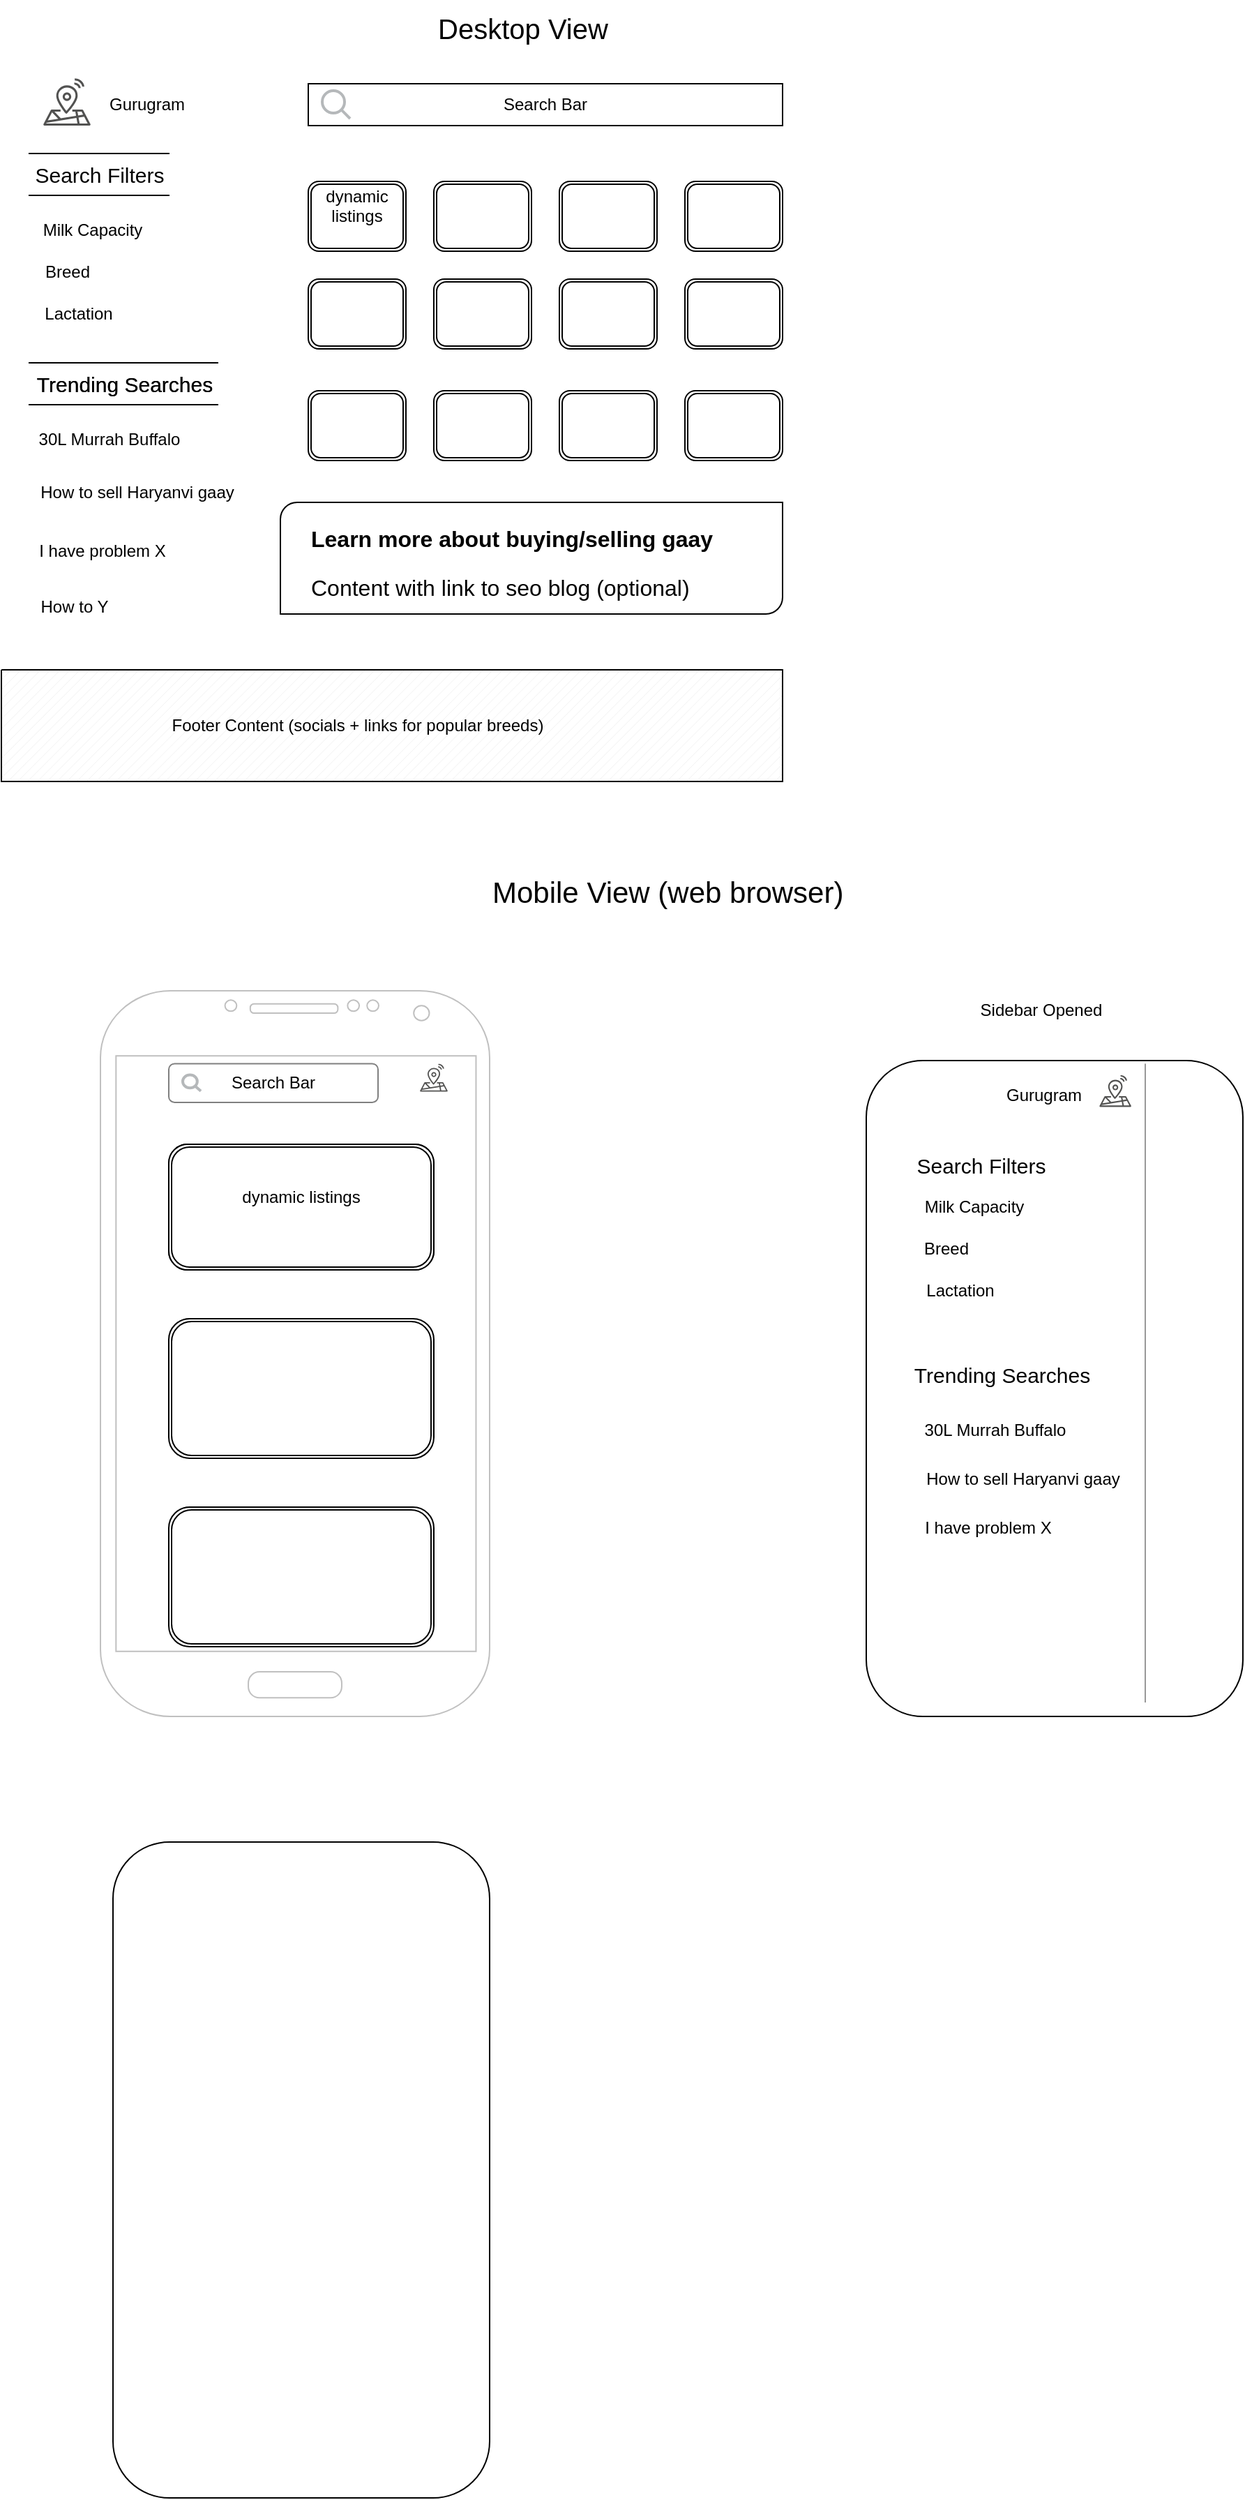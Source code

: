 <mxfile version="24.4.7" type="github">
  <diagram name="Page-1" id="HL-EhzjaIxrxedGsTlQi">
    <mxGraphModel dx="1224" dy="734" grid="1" gridSize="10" guides="1" tooltips="1" connect="1" arrows="1" fold="1" page="1" pageScale="1" pageWidth="827" pageHeight="1169" math="0" shadow="0">
      <root>
        <mxCell id="0" />
        <mxCell id="1" parent="0" />
        <mxCell id="BVAii4xaY5nyKQLo3ADb-11" value="" style="shape=ext;double=1;rounded=1;whiteSpace=wrap;html=1;" vertex="1" parent="1">
          <mxGeometry x="720" y="829.99" width="190" height="100" as="geometry" />
        </mxCell>
        <mxCell id="Of4VmwByg9G7YErORbnD-1" value="Desktop View" style="text;html=1;align=center;verticalAlign=middle;whiteSpace=wrap;rounded=0;fontSize=20;" parent="1" vertex="1">
          <mxGeometry x="334" y="40" width="160" height="40" as="geometry" />
        </mxCell>
        <mxCell id="Of4VmwByg9G7YErORbnD-2" value="Search Bar" style="rounded=0;whiteSpace=wrap;html=1;" parent="1" vertex="1">
          <mxGeometry x="260" y="100" width="340" height="30" as="geometry" />
        </mxCell>
        <mxCell id="Of4VmwByg9G7YErORbnD-3" value="dynamic listings&lt;div&gt;&lt;br&gt;&lt;/div&gt;" style="shape=ext;double=1;rounded=1;whiteSpace=wrap;html=1;" parent="1" vertex="1">
          <mxGeometry x="260" y="170" width="70" height="50" as="geometry" />
        </mxCell>
        <mxCell id="Of4VmwByg9G7YErORbnD-4" value="" style="shape=ext;double=1;rounded=1;whiteSpace=wrap;html=1;" parent="1" vertex="1">
          <mxGeometry x="350" y="170" width="70" height="50" as="geometry" />
        </mxCell>
        <mxCell id="Of4VmwByg9G7YErORbnD-5" value="" style="shape=ext;double=1;rounded=1;whiteSpace=wrap;html=1;" parent="1" vertex="1">
          <mxGeometry x="440" y="170" width="70" height="50" as="geometry" />
        </mxCell>
        <mxCell id="Of4VmwByg9G7YErORbnD-6" value="" style="shape=ext;double=1;rounded=1;whiteSpace=wrap;html=1;" parent="1" vertex="1">
          <mxGeometry x="530" y="170" width="70" height="50" as="geometry" />
        </mxCell>
        <mxCell id="Of4VmwByg9G7YErORbnD-7" value="" style="html=1;verticalLabelPosition=bottom;align=center;labelBackgroundColor=#ffffff;verticalAlign=top;strokeWidth=2;strokeColor=#b5b8ba;shadow=0;dashed=0;shape=mxgraph.ios7.icons.looking_glass;" parent="1" vertex="1">
          <mxGeometry x="270" y="105" width="20" height="20" as="geometry" />
        </mxCell>
        <mxCell id="Of4VmwByg9G7YErORbnD-10" value="" style="shape=ext;double=1;rounded=1;whiteSpace=wrap;html=1;" parent="1" vertex="1">
          <mxGeometry x="260" y="240" width="70" height="50" as="geometry" />
        </mxCell>
        <mxCell id="Of4VmwByg9G7YErORbnD-11" value="" style="shape=ext;double=1;rounded=1;whiteSpace=wrap;html=1;" parent="1" vertex="1">
          <mxGeometry x="350" y="240" width="70" height="50" as="geometry" />
        </mxCell>
        <mxCell id="Of4VmwByg9G7YErORbnD-12" value="" style="shape=ext;double=1;rounded=1;whiteSpace=wrap;html=1;" parent="1" vertex="1">
          <mxGeometry x="440" y="320" width="70" height="50" as="geometry" />
        </mxCell>
        <mxCell id="Of4VmwByg9G7YErORbnD-13" value="" style="shape=ext;double=1;rounded=1;whiteSpace=wrap;html=1;" parent="1" vertex="1">
          <mxGeometry x="350" y="320" width="70" height="50" as="geometry" />
        </mxCell>
        <mxCell id="Of4VmwByg9G7YErORbnD-14" value="" style="shape=ext;double=1;rounded=1;whiteSpace=wrap;html=1;" parent="1" vertex="1">
          <mxGeometry x="260" y="320" width="70" height="50" as="geometry" />
        </mxCell>
        <mxCell id="Of4VmwByg9G7YErORbnD-15" value="" style="shape=ext;double=1;rounded=1;whiteSpace=wrap;html=1;" parent="1" vertex="1">
          <mxGeometry x="440" y="240" width="70" height="50" as="geometry" />
        </mxCell>
        <mxCell id="Of4VmwByg9G7YErORbnD-16" value="" style="shape=ext;double=1;rounded=1;whiteSpace=wrap;html=1;" parent="1" vertex="1">
          <mxGeometry x="530" y="240" width="70" height="50" as="geometry" />
        </mxCell>
        <mxCell id="Of4VmwByg9G7YErORbnD-17" value="" style="shape=ext;double=1;rounded=1;whiteSpace=wrap;html=1;" parent="1" vertex="1">
          <mxGeometry x="530" y="320" width="70" height="50" as="geometry" />
        </mxCell>
        <mxCell id="Of4VmwByg9G7YErORbnD-23" value="" style="sketch=0;outlineConnect=0;fontColor=#232F3E;gradientColor=none;fillColor=#525251;strokeColor=none;dashed=0;verticalLabelPosition=bottom;verticalAlign=top;align=center;html=1;fontSize=12;fontStyle=0;aspect=fixed;pointerEvents=1;shape=mxgraph.aws4.iot_core_device_location;" parent="1" vertex="1">
          <mxGeometry x="70" y="96" width="34" height="34" as="geometry" />
        </mxCell>
        <mxCell id="Of4VmwByg9G7YErORbnD-24" value="Gurugram" style="text;html=1;align=center;verticalAlign=middle;resizable=0;points=[];autosize=1;strokeColor=none;fillColor=none;" parent="1" vertex="1">
          <mxGeometry x="104" y="100" width="80" height="30" as="geometry" />
        </mxCell>
        <mxCell id="Of4VmwByg9G7YErORbnD-33" value="" style="verticalLabelPosition=bottom;verticalAlign=top;html=1;shape=mxgraph.basic.diag_round_rect;dx=6;whiteSpace=wrap;" parent="1" vertex="1">
          <mxGeometry x="240" y="400" width="360" height="80" as="geometry" />
        </mxCell>
        <mxCell id="Of4VmwByg9G7YErORbnD-9" value="&lt;h1 style=&quot;margin-top: 0px; font-size: 16px;&quot;&gt;&lt;font style=&quot;font-size: 16px;&quot;&gt;Learn more about buying/selling gaay&lt;/font&gt;&lt;/h1&gt;&lt;p style=&quot;font-size: 16px;&quot;&gt;Content with link to seo blog (optional)&lt;/p&gt;" style="text;html=1;whiteSpace=wrap;overflow=hidden;rounded=0;" parent="1" vertex="1">
          <mxGeometry x="260" y="410" width="340" height="80" as="geometry" />
        </mxCell>
        <mxCell id="Of4VmwByg9G7YErORbnD-34" value="" style="verticalLabelPosition=bottom;verticalAlign=top;html=1;shape=mxgraph.basic.patternFillRect;fillStyle=diag;step=5;fillStrokeWidth=0.2;fillStrokeColor=#dddddd;" parent="1" vertex="1">
          <mxGeometry x="40" y="520" width="560" height="80" as="geometry" />
        </mxCell>
        <mxCell id="Of4VmwByg9G7YErORbnD-35" value="Footer Content (socials + links for popular breeds)" style="text;html=1;align=center;verticalAlign=middle;resizable=0;points=[];autosize=1;strokeColor=none;fillColor=none;" parent="1" vertex="1">
          <mxGeometry x="150" y="545" width="290" height="30" as="geometry" />
        </mxCell>
        <mxCell id="Of4VmwByg9G7YErORbnD-36" value="30L Murrah Buffalo" style="text;html=1;align=center;verticalAlign=middle;resizable=0;points=[];autosize=1;strokeColor=none;fillColor=none;" parent="1" vertex="1">
          <mxGeometry x="57" y="340" width="120" height="30" as="geometry" />
        </mxCell>
        <mxCell id="Of4VmwByg9G7YErORbnD-37" value="" style="html=1;dashed=0;whiteSpace=wrap;shape=partialRectangle;right=0;left=0;" parent="1" vertex="1">
          <mxGeometry x="60" y="150" width="100" height="30" as="geometry" />
        </mxCell>
        <mxCell id="Of4VmwByg9G7YErORbnD-32" value="Search&amp;nbsp;&lt;span style=&quot;background-color: initial; font-size: 15px;&quot;&gt;Filters&lt;/span&gt;" style="text;html=1;align=center;verticalAlign=middle;resizable=0;points=[];autosize=1;strokeColor=none;fillColor=none;fontSize=15;" parent="1" vertex="1">
          <mxGeometry x="50" y="150" width="120" height="30" as="geometry" />
        </mxCell>
        <mxCell id="Of4VmwByg9G7YErORbnD-38" value="" style="html=1;dashed=0;whiteSpace=wrap;shape=partialRectangle;right=0;left=0;" parent="1" vertex="1">
          <mxGeometry x="60" y="300" width="135" height="30" as="geometry" />
        </mxCell>
        <mxCell id="Of4VmwByg9G7YErORbnD-26" value="Trending Searches" style="text;html=1;align=center;verticalAlign=middle;resizable=0;points=[];autosize=1;strokeColor=none;fillColor=none;fontSize=15;" parent="1" vertex="1">
          <mxGeometry x="52.5" y="300" width="150" height="30" as="geometry" />
        </mxCell>
        <mxCell id="Of4VmwByg9G7YErORbnD-39" value="How to sell Haryanvi gaay" style="text;html=1;align=center;verticalAlign=middle;resizable=0;points=[];autosize=1;strokeColor=none;fillColor=none;" parent="1" vertex="1">
          <mxGeometry x="57" y="378" width="160" height="30" as="geometry" />
        </mxCell>
        <mxCell id="Of4VmwByg9G7YErORbnD-40" value="I have problem X" style="text;html=1;align=center;verticalAlign=middle;resizable=0;points=[];autosize=1;strokeColor=none;fillColor=none;" parent="1" vertex="1">
          <mxGeometry x="57" y="420" width="110" height="30" as="geometry" />
        </mxCell>
        <mxCell id="Of4VmwByg9G7YErORbnD-41" value="Milk Capacity" style="text;html=1;align=center;verticalAlign=middle;resizable=0;points=[];autosize=1;strokeColor=none;fillColor=none;" parent="1" vertex="1">
          <mxGeometry x="60" y="190" width="90" height="30" as="geometry" />
        </mxCell>
        <mxCell id="Of4VmwByg9G7YErORbnD-42" value="Breed" style="text;html=1;align=center;verticalAlign=middle;resizable=0;points=[];autosize=1;strokeColor=none;fillColor=none;" parent="1" vertex="1">
          <mxGeometry x="57" y="220" width="60" height="30" as="geometry" />
        </mxCell>
        <mxCell id="Of4VmwByg9G7YErORbnD-43" value="Lactation" style="text;html=1;align=center;verticalAlign=middle;resizable=0;points=[];autosize=1;strokeColor=none;fillColor=none;" parent="1" vertex="1">
          <mxGeometry x="60" y="250" width="70" height="30" as="geometry" />
        </mxCell>
        <mxCell id="Of4VmwByg9G7YErORbnD-44" value="How to Y" style="text;html=1;align=center;verticalAlign=middle;resizable=0;points=[];autosize=1;strokeColor=none;fillColor=none;" parent="1" vertex="1">
          <mxGeometry x="57" y="460" width="70" height="30" as="geometry" />
        </mxCell>
        <mxCell id="Of4VmwByg9G7YErORbnD-46" value="&lt;span style=&quot;font-family: Arial; font-style: normal; text-align: right;&quot; data-sheets-root=&quot;1&quot; data-sheets-value=&quot;{&amp;quot;1&amp;quot;:3,&amp;quot;3&amp;quot;:245101}&quot; data-sheets-userformat=&quot;{&amp;quot;2&amp;quot;:515,&amp;quot;3&amp;quot;:{&amp;quot;1&amp;quot;:0},&amp;quot;4&amp;quot;:{&amp;quot;1&amp;quot;:2,&amp;quot;2&amp;quot;:16776960},&amp;quot;12&amp;quot;:0}&quot;&gt;&lt;font style=&quot;font-size: 21px;&quot;&gt;Mobile View (web browser)&lt;/font&gt;&lt;/span&gt;" style="text;whiteSpace=wrap;html=1;" parent="1" vertex="1">
          <mxGeometry x="390" y="660" width="266" height="40" as="geometry" />
        </mxCell>
        <mxCell id="Of4VmwByg9G7YErORbnD-50" value="" style="rounded=1;whiteSpace=wrap;html=1;direction=south;" parent="1" vertex="1">
          <mxGeometry x="120" y="1360" width="270" height="470" as="geometry" />
        </mxCell>
        <mxCell id="Of4VmwByg9G7YErORbnD-48" value="" style="rounded=1;whiteSpace=wrap;html=1;direction=south;" parent="1" vertex="1">
          <mxGeometry x="660" y="800" width="270" height="470" as="geometry" />
        </mxCell>
        <mxCell id="Of4VmwByg9G7YErORbnD-53" value="Search Bar" style="rounded=1;whiteSpace=wrap;html=1;strokeColor=#808080;" parent="1" vertex="1">
          <mxGeometry x="160" y="802.24" width="150" height="27.75" as="geometry" />
        </mxCell>
        <mxCell id="Of4VmwByg9G7YErORbnD-55" value="" style="verticalLabelPosition=bottom;verticalAlign=top;html=1;shadow=0;dashed=0;strokeWidth=1;shape=mxgraph.android.phone2;strokeColor=#c0c0c0;" parent="1" vertex="1">
          <mxGeometry x="111" y="750" width="279" height="520" as="geometry" />
        </mxCell>
        <mxCell id="Of4VmwByg9G7YErORbnD-56" value="" style="html=1;verticalLabelPosition=bottom;align=center;labelBackgroundColor=#ffffff;verticalAlign=top;strokeWidth=2;strokeColor=#b5b8ba;shadow=0;dashed=0;shape=mxgraph.ios7.icons.looking_glass;" parent="1" vertex="1">
          <mxGeometry x="170" y="810.31" width="13" height="11.62" as="geometry" />
        </mxCell>
        <mxCell id="Of4VmwByg9G7YErORbnD-57" value="" style="sketch=0;outlineConnect=0;fontColor=#232F3E;gradientColor=none;fillColor=#525251;strokeColor=none;dashed=0;verticalLabelPosition=bottom;verticalAlign=top;align=center;html=1;fontSize=12;fontStyle=0;aspect=fixed;pointerEvents=1;shape=mxgraph.aws4.iot_core_device_location;" parent="1" vertex="1">
          <mxGeometry x="340" y="802.24" width="20" height="20" as="geometry" />
        </mxCell>
        <mxCell id="BVAii4xaY5nyKQLo3ADb-1" value="" style="shape=ext;double=1;rounded=1;whiteSpace=wrap;html=1;" vertex="1" parent="1">
          <mxGeometry x="160" y="985" width="190" height="100" as="geometry" />
        </mxCell>
        <mxCell id="BVAii4xaY5nyKQLo3ADb-2" value="dynamic listings&lt;div&gt;&lt;br&gt;&lt;/div&gt;" style="shape=ext;double=1;rounded=1;whiteSpace=wrap;html=1;" vertex="1" parent="1">
          <mxGeometry x="160" y="860" width="190" height="90" as="geometry" />
        </mxCell>
        <mxCell id="BVAii4xaY5nyKQLo3ADb-3" value="" style="shape=ext;double=1;rounded=1;whiteSpace=wrap;html=1;" vertex="1" parent="1">
          <mxGeometry x="160" y="1120" width="190" height="100" as="geometry" />
        </mxCell>
        <mxCell id="BVAii4xaY5nyKQLo3ADb-4" value="" style="shape=image;html=1;verticalAlign=top;verticalLabelPosition=bottom;labelBackgroundColor=#ffffff;imageAspect=0;aspect=fixed;image=https://cdn4.iconfinder.com/data/icons/basic-user-interface-2/512/User_Interface-03-128.png" vertex="1" parent="1">
          <mxGeometry x="117" y="791.12" width="50" height="50" as="geometry" />
        </mxCell>
        <mxCell id="BVAii4xaY5nyKQLo3ADb-5" value="Sidebar Opened&lt;div&gt;&lt;br&gt;&lt;/div&gt;" style="text;html=1;align=center;verticalAlign=middle;resizable=0;points=[];autosize=1;strokeColor=none;fillColor=none;" vertex="1" parent="1">
          <mxGeometry x="730" y="751.12" width="110" height="40" as="geometry" />
        </mxCell>
        <mxCell id="BVAii4xaY5nyKQLo3ADb-9" value="" style="verticalLabelPosition=bottom;shadow=0;dashed=0;align=center;html=1;verticalAlign=top;strokeWidth=1;shape=mxgraph.mockup.markup.line;strokeColor=#999999;direction=north;" vertex="1" parent="1">
          <mxGeometry x="850" y="802.24" width="20" height="457.76" as="geometry" />
        </mxCell>
        <mxCell id="BVAii4xaY5nyKQLo3ADb-10" value="dynamic listings&lt;div&gt;&lt;br&gt;&lt;/div&gt;" style="shape=ext;double=1;rounded=1;whiteSpace=wrap;html=1;" vertex="1" parent="1">
          <mxGeometry x="160" y="860" width="190" height="90" as="geometry" />
        </mxCell>
        <mxCell id="BVAii4xaY5nyKQLo3ADb-12" value="Trending Searches" style="text;html=1;align=center;verticalAlign=middle;resizable=0;points=[];autosize=1;strokeColor=none;fillColor=none;fontSize=15;" vertex="1" parent="1">
          <mxGeometry x="52.5" y="300" width="150" height="30" as="geometry" />
        </mxCell>
        <mxCell id="BVAii4xaY5nyKQLo3ADb-13" value="Trending Searches" style="text;html=1;align=center;verticalAlign=middle;resizable=0;points=[];autosize=1;strokeColor=none;fillColor=none;fontSize=15;" vertex="1" parent="1">
          <mxGeometry x="682" y="1010" width="150" height="30" as="geometry" />
        </mxCell>
        <mxCell id="BVAii4xaY5nyKQLo3ADb-14" value="Search&amp;nbsp;&lt;span style=&quot;background-color: initial; font-size: 15px;&quot;&gt;Filters&lt;/span&gt;" style="text;html=1;align=center;verticalAlign=middle;resizable=0;points=[];autosize=1;strokeColor=none;fillColor=none;fontSize=15;" vertex="1" parent="1">
          <mxGeometry x="682" y="860" width="120" height="30" as="geometry" />
        </mxCell>
        <mxCell id="BVAii4xaY5nyKQLo3ADb-15" value="" style="sketch=0;outlineConnect=0;fontColor=#232F3E;gradientColor=none;fillColor=#525251;strokeColor=none;dashed=0;verticalLabelPosition=bottom;verticalAlign=top;align=center;html=1;fontSize=12;fontStyle=0;aspect=fixed;pointerEvents=1;shape=mxgraph.aws4.iot_core_device_location;" vertex="1" parent="1">
          <mxGeometry x="827.12" y="810.31" width="22.88" height="22.88" as="geometry" />
        </mxCell>
        <mxCell id="BVAii4xaY5nyKQLo3ADb-17" value="Gurugram" style="text;html=1;align=center;verticalAlign=middle;resizable=0;points=[];autosize=1;strokeColor=none;fillColor=none;" vertex="1" parent="1">
          <mxGeometry x="747.12" y="810.31" width="80" height="30" as="geometry" />
        </mxCell>
        <mxCell id="BVAii4xaY5nyKQLo3ADb-18" value="30L Murrah Buffalo" style="text;html=1;align=center;verticalAlign=middle;resizable=0;points=[];autosize=1;strokeColor=none;fillColor=none;" vertex="1" parent="1">
          <mxGeometry x="692" y="1050" width="120" height="30" as="geometry" />
        </mxCell>
        <mxCell id="BVAii4xaY5nyKQLo3ADb-19" value="How to sell Haryanvi gaay" style="text;html=1;align=center;verticalAlign=middle;resizable=0;points=[];autosize=1;strokeColor=none;fillColor=none;" vertex="1" parent="1">
          <mxGeometry x="692" y="1085" width="160" height="30" as="geometry" />
        </mxCell>
        <mxCell id="BVAii4xaY5nyKQLo3ADb-20" value="I have problem X" style="text;html=1;align=center;verticalAlign=middle;resizable=0;points=[];autosize=1;strokeColor=none;fillColor=none;" vertex="1" parent="1">
          <mxGeometry x="692" y="1120" width="110" height="30" as="geometry" />
        </mxCell>
        <mxCell id="BVAii4xaY5nyKQLo3ADb-21" value="Milk Capacity" style="text;html=1;align=center;verticalAlign=middle;resizable=0;points=[];autosize=1;strokeColor=none;fillColor=none;" vertex="1" parent="1">
          <mxGeometry x="692" y="890" width="90" height="30" as="geometry" />
        </mxCell>
        <mxCell id="BVAii4xaY5nyKQLo3ADb-22" value="Breed" style="text;html=1;align=center;verticalAlign=middle;resizable=0;points=[];autosize=1;strokeColor=none;fillColor=none;" vertex="1" parent="1">
          <mxGeometry x="687.12" y="920" width="60" height="30" as="geometry" />
        </mxCell>
        <mxCell id="BVAii4xaY5nyKQLo3ADb-23" value="Lactation" style="text;html=1;align=center;verticalAlign=middle;resizable=0;points=[];autosize=1;strokeColor=none;fillColor=none;" vertex="1" parent="1">
          <mxGeometry x="692" y="950" width="70" height="30" as="geometry" />
        </mxCell>
      </root>
    </mxGraphModel>
  </diagram>
</mxfile>
